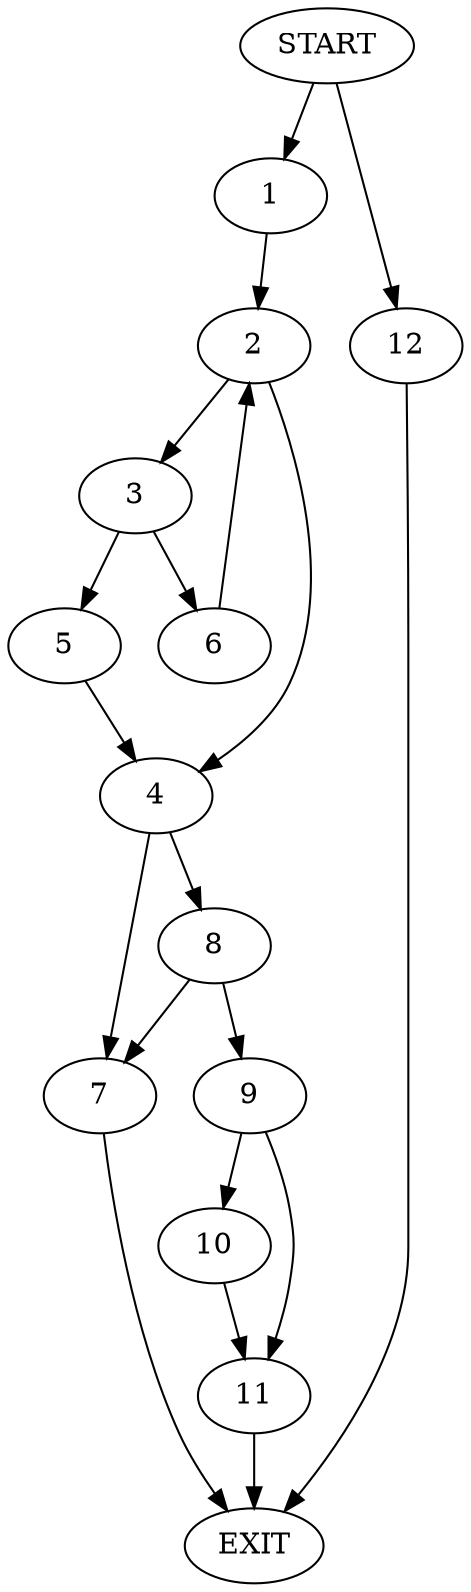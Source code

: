 digraph {
0 [label="START"]
13 [label="EXIT"]
0 -> 1
1 -> 2
2 -> 3
2 -> 4
3 -> 5
3 -> 6
4 -> 7
4 -> 8
6 -> 2
5 -> 4
7 -> 13
8 -> 9
8 -> 7
9 -> 10
9 -> 11
10 -> 11
11 -> 13
0 -> 12
12 -> 13
}
